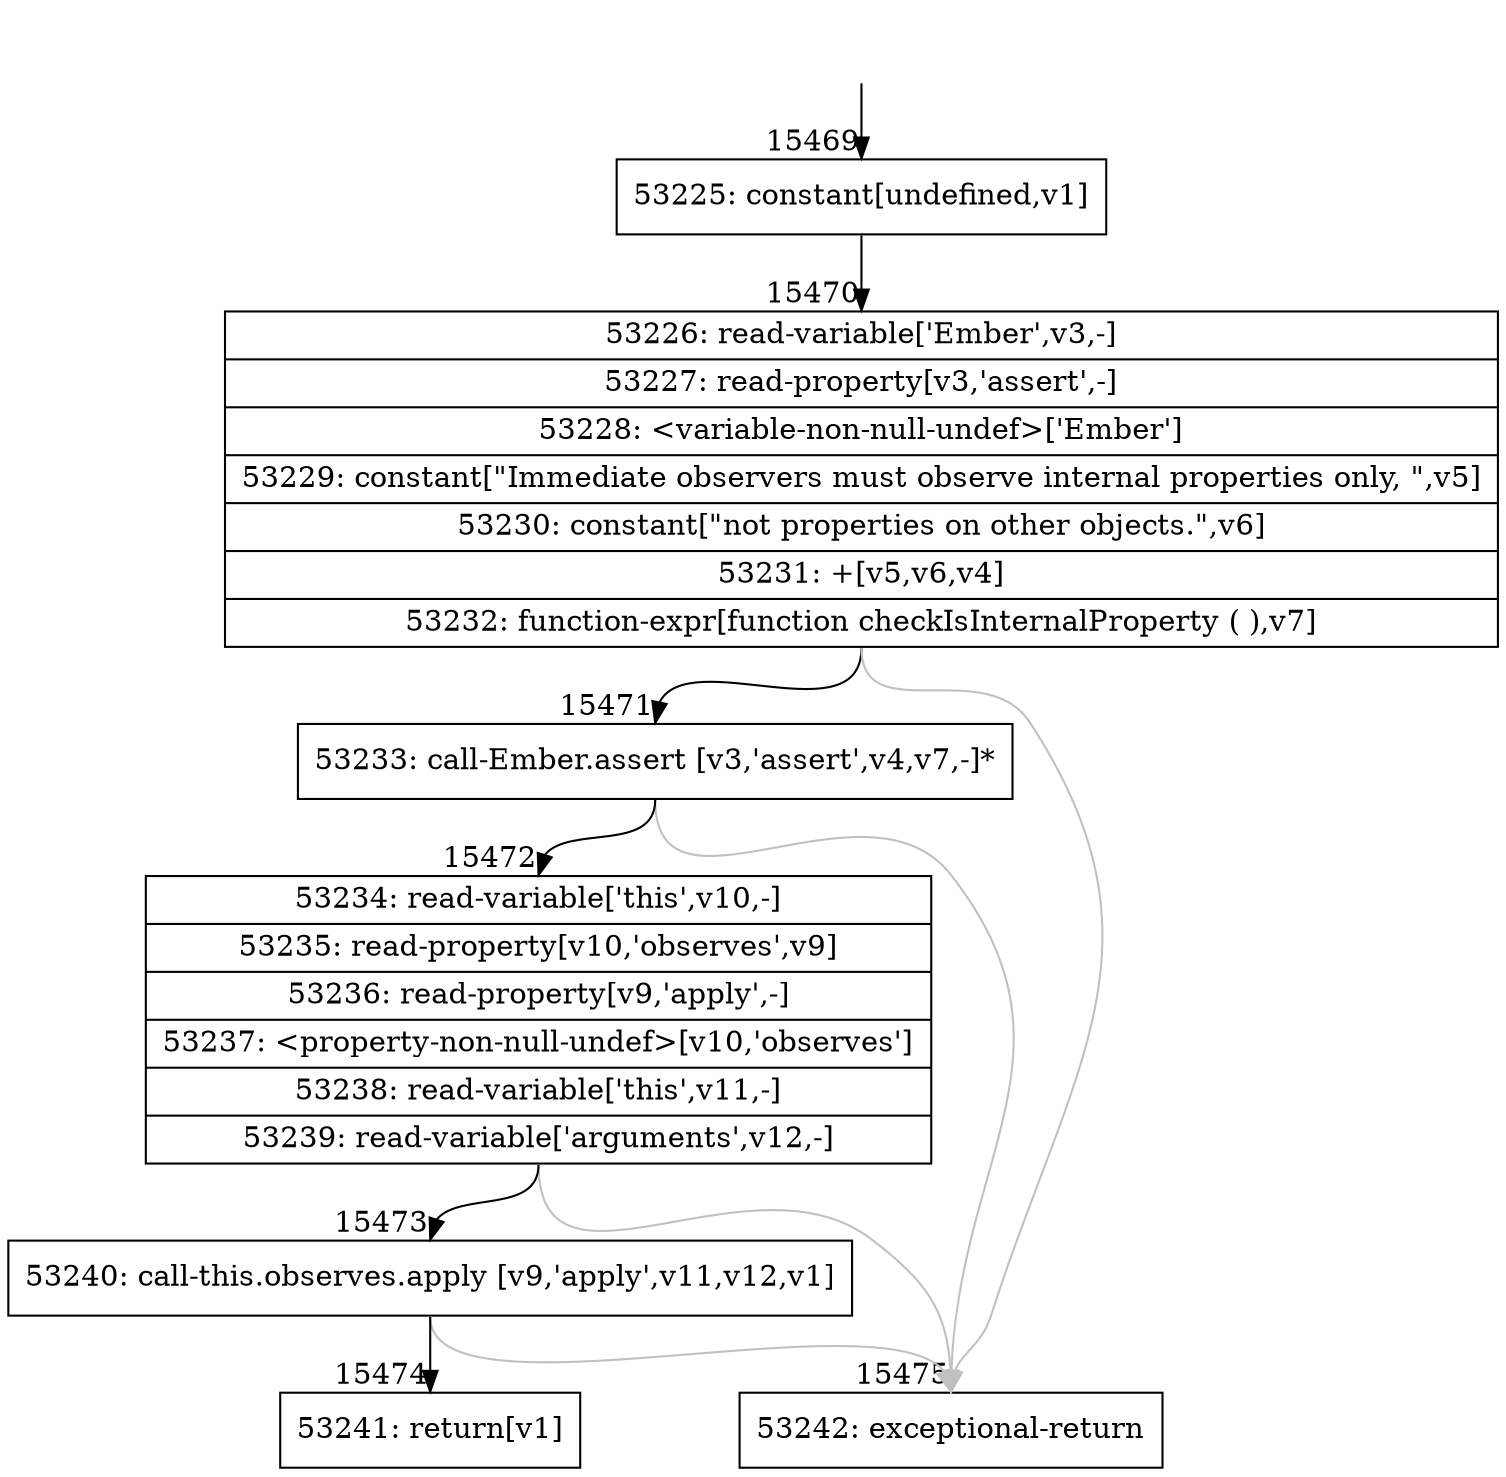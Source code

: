 digraph {
rankdir="TD"
BB_entry1306[shape=none,label=""];
BB_entry1306 -> BB15469 [tailport=s, headport=n, headlabel="    15469"]
BB15469 [shape=record label="{53225: constant[undefined,v1]}" ] 
BB15469 -> BB15470 [tailport=s, headport=n, headlabel="      15470"]
BB15470 [shape=record label="{53226: read-variable['Ember',v3,-]|53227: read-property[v3,'assert',-]|53228: \<variable-non-null-undef\>['Ember']|53229: constant[\"Immediate observers must observe internal properties only, \",v5]|53230: constant[\"not properties on other objects.\",v6]|53231: +[v5,v6,v4]|53232: function-expr[function checkIsInternalProperty ( ),v7]}" ] 
BB15470 -> BB15471 [tailport=s, headport=n, headlabel="      15471"]
BB15470 -> BB15475 [tailport=s, headport=n, color=gray, headlabel="      15475"]
BB15471 [shape=record label="{53233: call-Ember.assert [v3,'assert',v4,v7,-]*}" ] 
BB15471 -> BB15472 [tailport=s, headport=n, headlabel="      15472"]
BB15471 -> BB15475 [tailport=s, headport=n, color=gray]
BB15472 [shape=record label="{53234: read-variable['this',v10,-]|53235: read-property[v10,'observes',v9]|53236: read-property[v9,'apply',-]|53237: \<property-non-null-undef\>[v10,'observes']|53238: read-variable['this',v11,-]|53239: read-variable['arguments',v12,-]}" ] 
BB15472 -> BB15473 [tailport=s, headport=n, headlabel="      15473"]
BB15472 -> BB15475 [tailport=s, headport=n, color=gray]
BB15473 [shape=record label="{53240: call-this.observes.apply [v9,'apply',v11,v12,v1]}" ] 
BB15473 -> BB15474 [tailport=s, headport=n, headlabel="      15474"]
BB15473 -> BB15475 [tailport=s, headport=n, color=gray]
BB15474 [shape=record label="{53241: return[v1]}" ] 
BB15475 [shape=record label="{53242: exceptional-return}" ] 
//#$~ 28540
}
